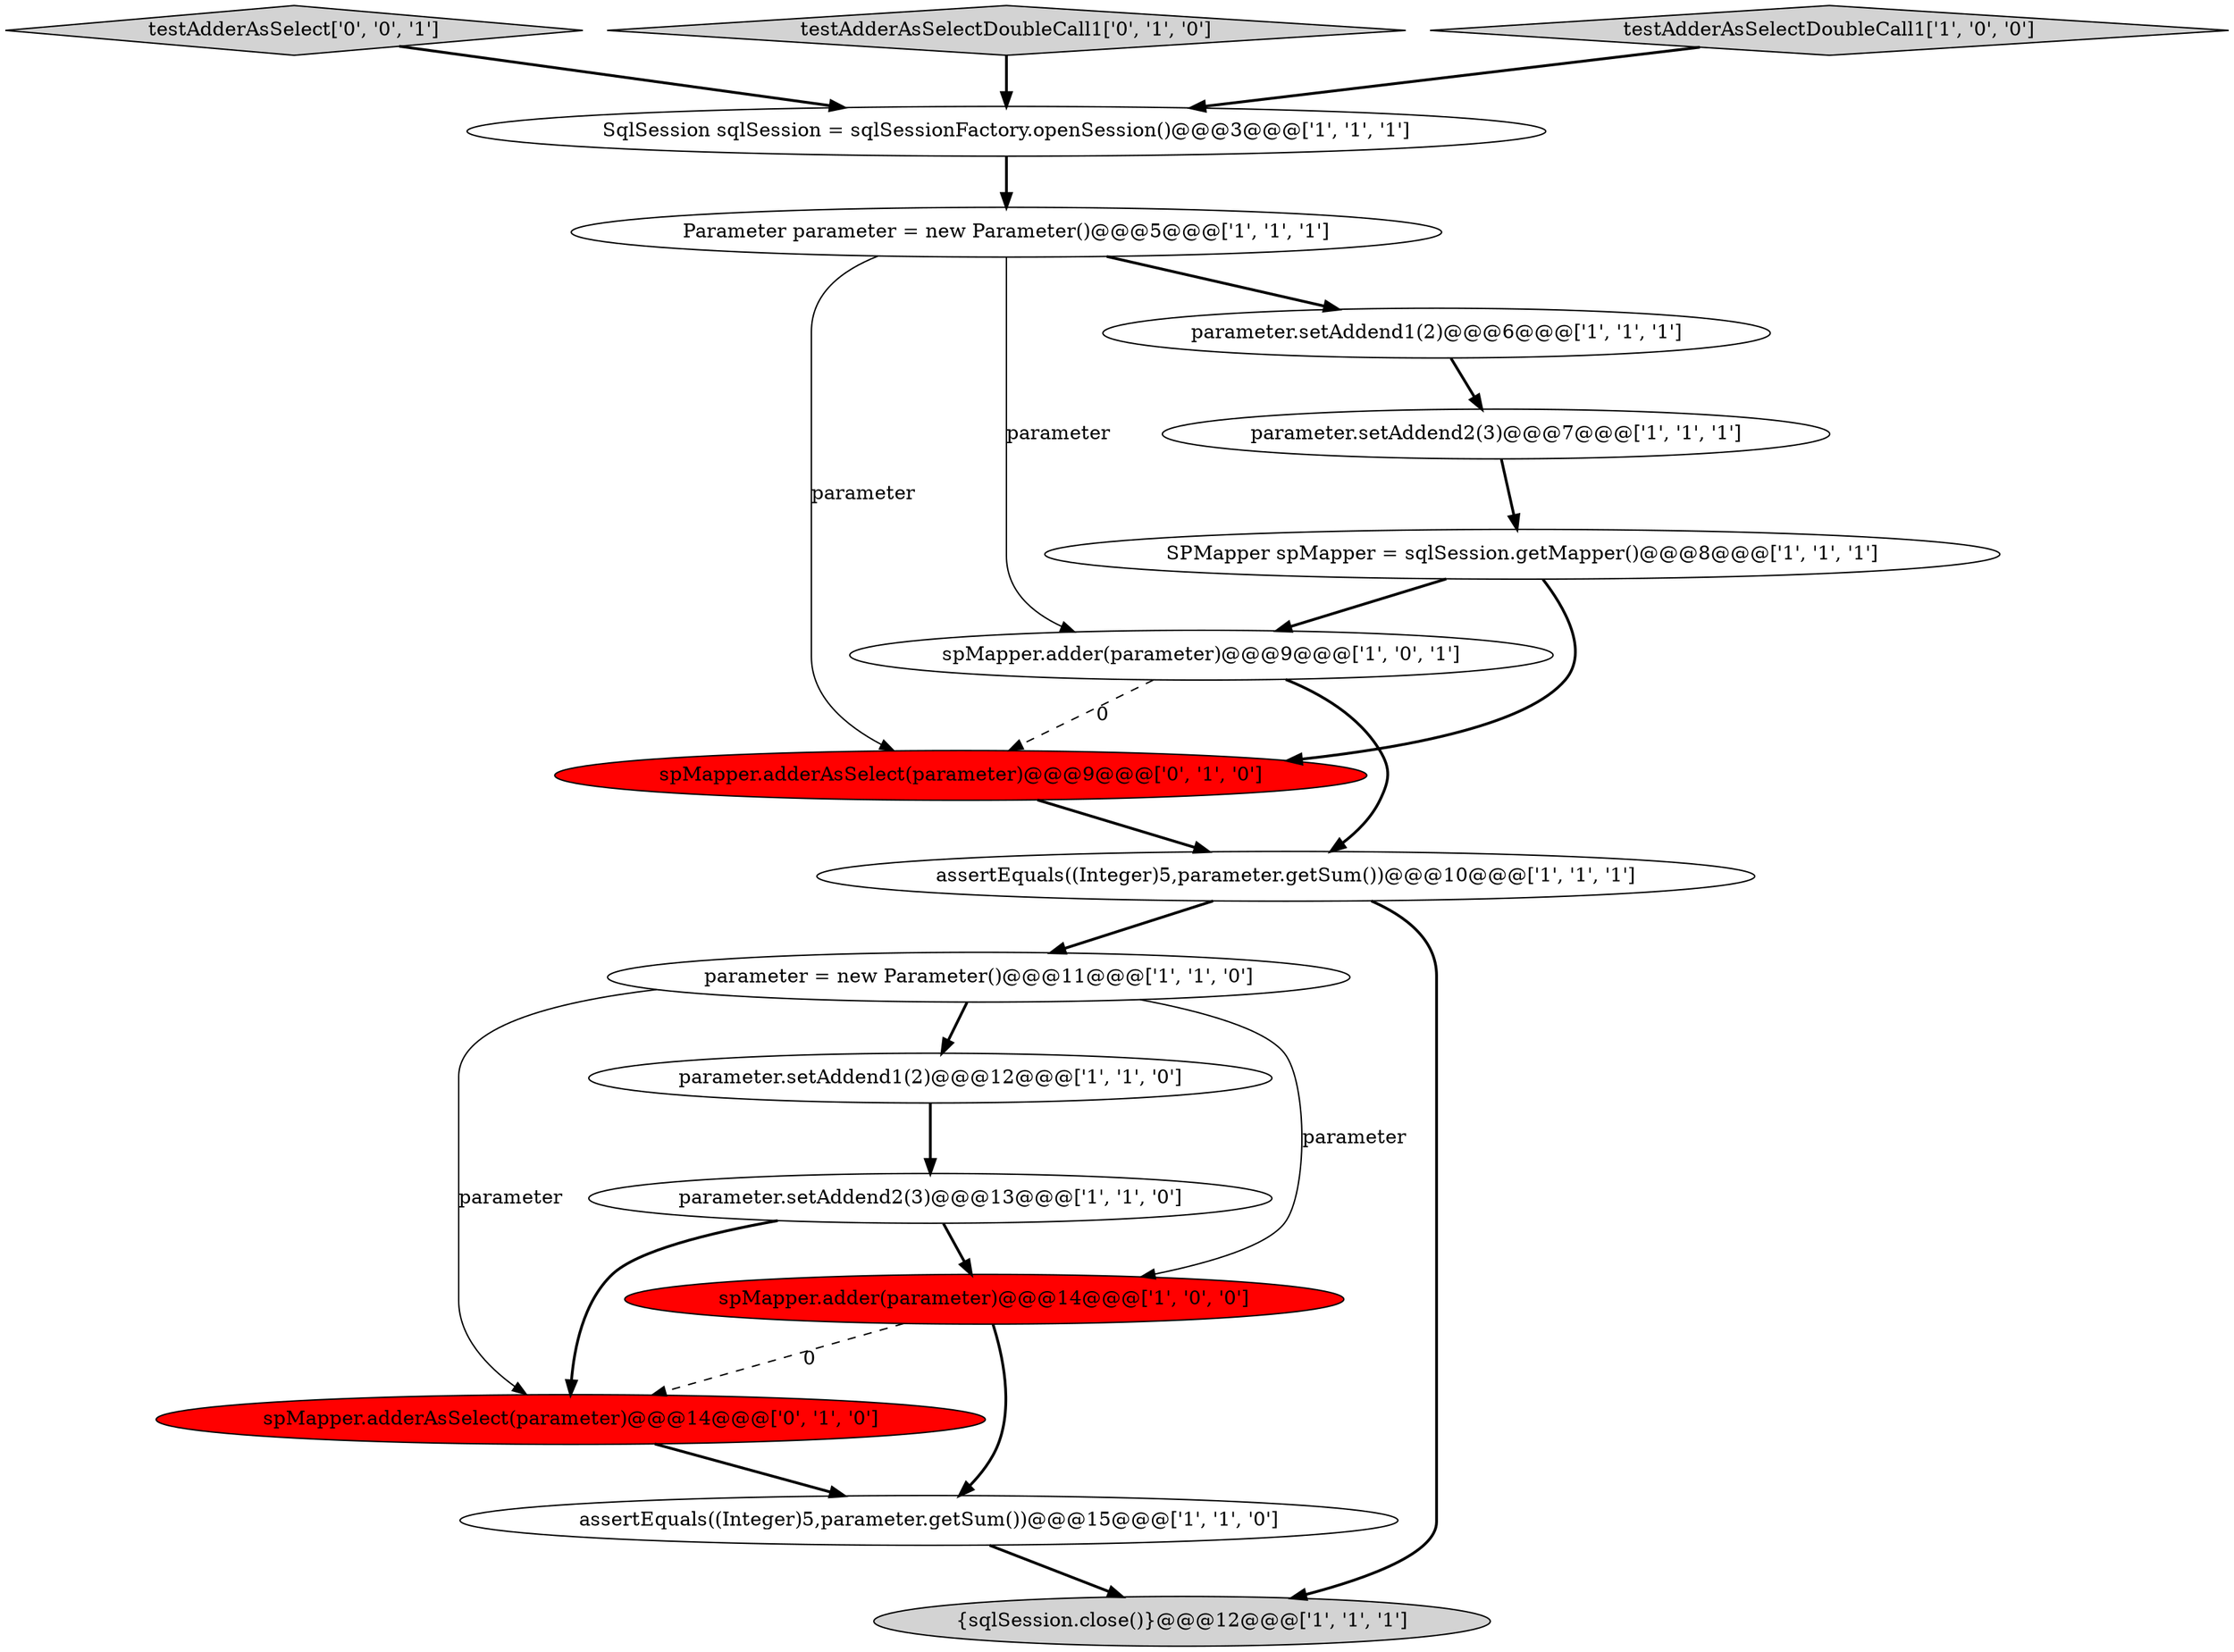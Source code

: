 digraph {
4 [style = filled, label = "SqlSession sqlSession = sqlSessionFactory.openSession()@@@3@@@['1', '1', '1']", fillcolor = white, shape = ellipse image = "AAA0AAABBB1BBB"];
15 [style = filled, label = "spMapper.adderAsSelect(parameter)@@@9@@@['0', '1', '0']", fillcolor = red, shape = ellipse image = "AAA1AAABBB2BBB"];
16 [style = filled, label = "spMapper.adderAsSelect(parameter)@@@14@@@['0', '1', '0']", fillcolor = red, shape = ellipse image = "AAA1AAABBB2BBB"];
8 [style = filled, label = "spMapper.adder(parameter)@@@14@@@['1', '0', '0']", fillcolor = red, shape = ellipse image = "AAA1AAABBB1BBB"];
1 [style = filled, label = "parameter = new Parameter()@@@11@@@['1', '1', '0']", fillcolor = white, shape = ellipse image = "AAA0AAABBB1BBB"];
17 [style = filled, label = "testAdderAsSelect['0', '0', '1']", fillcolor = lightgray, shape = diamond image = "AAA0AAABBB3BBB"];
6 [style = filled, label = "spMapper.adder(parameter)@@@9@@@['1', '0', '1']", fillcolor = white, shape = ellipse image = "AAA0AAABBB1BBB"];
14 [style = filled, label = "testAdderAsSelectDoubleCall1['0', '1', '0']", fillcolor = lightgray, shape = diamond image = "AAA0AAABBB2BBB"];
3 [style = filled, label = "parameter.setAddend1(2)@@@12@@@['1', '1', '0']", fillcolor = white, shape = ellipse image = "AAA0AAABBB1BBB"];
9 [style = filled, label = "SPMapper spMapper = sqlSession.getMapper()@@@8@@@['1', '1', '1']", fillcolor = white, shape = ellipse image = "AAA0AAABBB1BBB"];
10 [style = filled, label = "testAdderAsSelectDoubleCall1['1', '0', '0']", fillcolor = lightgray, shape = diamond image = "AAA0AAABBB1BBB"];
12 [style = filled, label = "parameter.setAddend1(2)@@@6@@@['1', '1', '1']", fillcolor = white, shape = ellipse image = "AAA0AAABBB1BBB"];
2 [style = filled, label = "assertEquals((Integer)5,parameter.getSum())@@@15@@@['1', '1', '0']", fillcolor = white, shape = ellipse image = "AAA0AAABBB1BBB"];
13 [style = filled, label = "Parameter parameter = new Parameter()@@@5@@@['1', '1', '1']", fillcolor = white, shape = ellipse image = "AAA0AAABBB1BBB"];
11 [style = filled, label = "parameter.setAddend2(3)@@@13@@@['1', '1', '0']", fillcolor = white, shape = ellipse image = "AAA0AAABBB1BBB"];
0 [style = filled, label = "assertEquals((Integer)5,parameter.getSum())@@@10@@@['1', '1', '1']", fillcolor = white, shape = ellipse image = "AAA0AAABBB1BBB"];
5 [style = filled, label = "{sqlSession.close()}@@@12@@@['1', '1', '1']", fillcolor = lightgray, shape = ellipse image = "AAA0AAABBB1BBB"];
7 [style = filled, label = "parameter.setAddend2(3)@@@7@@@['1', '1', '1']", fillcolor = white, shape = ellipse image = "AAA0AAABBB1BBB"];
11->16 [style = bold, label=""];
1->8 [style = solid, label="parameter"];
8->16 [style = dashed, label="0"];
4->13 [style = bold, label=""];
1->3 [style = bold, label=""];
3->11 [style = bold, label=""];
13->6 [style = solid, label="parameter"];
6->0 [style = bold, label=""];
16->2 [style = bold, label=""];
1->16 [style = solid, label="parameter"];
12->7 [style = bold, label=""];
13->15 [style = solid, label="parameter"];
9->6 [style = bold, label=""];
7->9 [style = bold, label=""];
13->12 [style = bold, label=""];
8->2 [style = bold, label=""];
6->15 [style = dashed, label="0"];
9->15 [style = bold, label=""];
0->1 [style = bold, label=""];
15->0 [style = bold, label=""];
10->4 [style = bold, label=""];
11->8 [style = bold, label=""];
17->4 [style = bold, label=""];
0->5 [style = bold, label=""];
2->5 [style = bold, label=""];
14->4 [style = bold, label=""];
}
